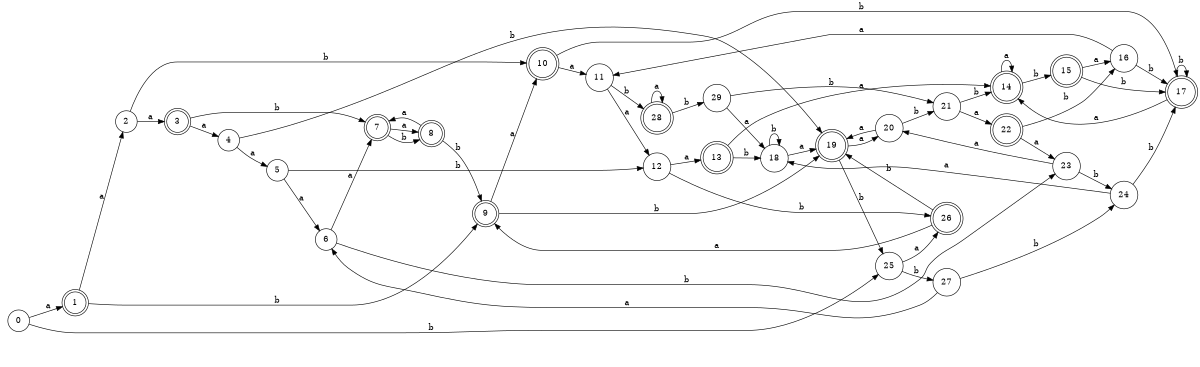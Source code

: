 digraph n24_2 {
__start0 [label="" shape="none"];

rankdir=LR;
size="8,5";

s0 [style="filled", color="black", fillcolor="white" shape="circle", label="0"];
s1 [style="rounded,filled", color="black", fillcolor="white" shape="doublecircle", label="1"];
s2 [style="filled", color="black", fillcolor="white" shape="circle", label="2"];
s3 [style="rounded,filled", color="black", fillcolor="white" shape="doublecircle", label="3"];
s4 [style="filled", color="black", fillcolor="white" shape="circle", label="4"];
s5 [style="filled", color="black", fillcolor="white" shape="circle", label="5"];
s6 [style="filled", color="black", fillcolor="white" shape="circle", label="6"];
s7 [style="rounded,filled", color="black", fillcolor="white" shape="doublecircle", label="7"];
s8 [style="rounded,filled", color="black", fillcolor="white" shape="doublecircle", label="8"];
s9 [style="rounded,filled", color="black", fillcolor="white" shape="doublecircle", label="9"];
s10 [style="rounded,filled", color="black", fillcolor="white" shape="doublecircle", label="10"];
s11 [style="filled", color="black", fillcolor="white" shape="circle", label="11"];
s12 [style="filled", color="black", fillcolor="white" shape="circle", label="12"];
s13 [style="rounded,filled", color="black", fillcolor="white" shape="doublecircle", label="13"];
s14 [style="rounded,filled", color="black", fillcolor="white" shape="doublecircle", label="14"];
s15 [style="rounded,filled", color="black", fillcolor="white" shape="doublecircle", label="15"];
s16 [style="filled", color="black", fillcolor="white" shape="circle", label="16"];
s17 [style="rounded,filled", color="black", fillcolor="white" shape="doublecircle", label="17"];
s18 [style="filled", color="black", fillcolor="white" shape="circle", label="18"];
s19 [style="rounded,filled", color="black", fillcolor="white" shape="doublecircle", label="19"];
s20 [style="filled", color="black", fillcolor="white" shape="circle", label="20"];
s21 [style="filled", color="black", fillcolor="white" shape="circle", label="21"];
s22 [style="rounded,filled", color="black", fillcolor="white" shape="doublecircle", label="22"];
s23 [style="filled", color="black", fillcolor="white" shape="circle", label="23"];
s24 [style="filled", color="black", fillcolor="white" shape="circle", label="24"];
s25 [style="filled", color="black", fillcolor="white" shape="circle", label="25"];
s26 [style="rounded,filled", color="black", fillcolor="white" shape="doublecircle", label="26"];
s27 [style="filled", color="black", fillcolor="white" shape="circle", label="27"];
s28 [style="rounded,filled", color="black", fillcolor="white" shape="doublecircle", label="28"];
s29 [style="filled", color="black", fillcolor="white" shape="circle", label="29"];
s0 -> s1 [label="a"];
s0 -> s25 [label="b"];
s1 -> s2 [label="a"];
s1 -> s9 [label="b"];
s2 -> s3 [label="a"];
s2 -> s10 [label="b"];
s3 -> s4 [label="a"];
s3 -> s7 [label="b"];
s4 -> s5 [label="a"];
s4 -> s19 [label="b"];
s5 -> s6 [label="a"];
s5 -> s12 [label="b"];
s6 -> s7 [label="a"];
s6 -> s23 [label="b"];
s7 -> s8 [label="a"];
s7 -> s8 [label="b"];
s8 -> s7 [label="a"];
s8 -> s9 [label="b"];
s9 -> s10 [label="a"];
s9 -> s19 [label="b"];
s10 -> s11 [label="a"];
s10 -> s17 [label="b"];
s11 -> s12 [label="a"];
s11 -> s28 [label="b"];
s12 -> s13 [label="a"];
s12 -> s26 [label="b"];
s13 -> s14 [label="a"];
s13 -> s18 [label="b"];
s14 -> s14 [label="a"];
s14 -> s15 [label="b"];
s15 -> s16 [label="a"];
s15 -> s17 [label="b"];
s16 -> s11 [label="a"];
s16 -> s17 [label="b"];
s17 -> s14 [label="a"];
s17 -> s17 [label="b"];
s18 -> s19 [label="a"];
s18 -> s18 [label="b"];
s19 -> s20 [label="a"];
s19 -> s25 [label="b"];
s20 -> s19 [label="a"];
s20 -> s21 [label="b"];
s21 -> s22 [label="a"];
s21 -> s14 [label="b"];
s22 -> s23 [label="a"];
s22 -> s16 [label="b"];
s23 -> s20 [label="a"];
s23 -> s24 [label="b"];
s24 -> s18 [label="a"];
s24 -> s17 [label="b"];
s25 -> s26 [label="a"];
s25 -> s27 [label="b"];
s26 -> s9 [label="a"];
s26 -> s19 [label="b"];
s27 -> s6 [label="a"];
s27 -> s24 [label="b"];
s28 -> s28 [label="a"];
s28 -> s29 [label="b"];
s29 -> s18 [label="a"];
s29 -> s21 [label="b"];

}